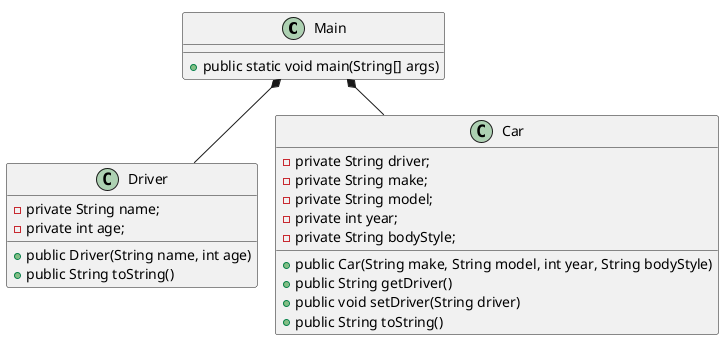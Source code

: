 @startuml
!pragma layout smetana

class Main
class Driver
class Car

Main *-- Driver
Main *-- Car

Main : + public static void main(String[] args)

Driver : + public Driver(String name, int age)
Driver : + public String toString()
Driver : - private String name;
Driver : - private int age;

Car : + public Car(String make, String model, int year, String bodyStyle)
Car : + public String getDriver()
Car : + public void setDriver(String driver)
Car : + public String toString()
Car : - private String driver;
Car : - private String make;
Car : - private String model;
Car : - private int year;
Car : - private String bodyStyle;






@enduml